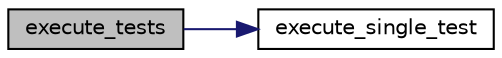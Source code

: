 digraph "execute_tests"
{
 // LATEX_PDF_SIZE
  edge [fontname="Helvetica",fontsize="10",labelfontname="Helvetica",labelfontsize="10"];
  node [fontname="Helvetica",fontsize="10",shape=record];
  rankdir="LR";
  Node1 [label="execute_tests",height=0.2,width=0.4,color="black", fillcolor="grey75", style="filled", fontcolor="black",tooltip="See check.h for full documentation."];
  Node1 -> Node2 [color="midnightblue",fontsize="10",style="solid",fontname="Helvetica"];
  Node2 [label="execute_single_test",height=0.2,width=0.4,color="black", fillcolor="white", style="filled",URL="$check_8cpp.html#a2d29d4c2ed1d7e0293a947c714a87051",tooltip=" "];
}
